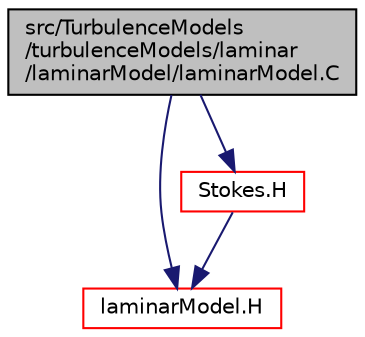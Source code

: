 digraph "src/TurbulenceModels/turbulenceModels/laminar/laminarModel/laminarModel.C"
{
  bgcolor="transparent";
  edge [fontname="Helvetica",fontsize="10",labelfontname="Helvetica",labelfontsize="10"];
  node [fontname="Helvetica",fontsize="10",shape=record];
  Node0 [label="src/TurbulenceModels\l/turbulenceModels/laminar\l/laminarModel/laminarModel.C",height=0.2,width=0.4,color="black", fillcolor="grey75", style="filled", fontcolor="black"];
  Node0 -> Node1 [color="midnightblue",fontsize="10",style="solid",fontname="Helvetica"];
  Node1 [label="laminarModel.H",height=0.2,width=0.4,color="red",URL="$a17921.html"];
  Node0 -> Node329 [color="midnightblue",fontsize="10",style="solid",fontname="Helvetica"];
  Node329 [label="Stokes.H",height=0.2,width=0.4,color="red",URL="$a17936.html"];
  Node329 -> Node1 [color="midnightblue",fontsize="10",style="solid",fontname="Helvetica"];
}
